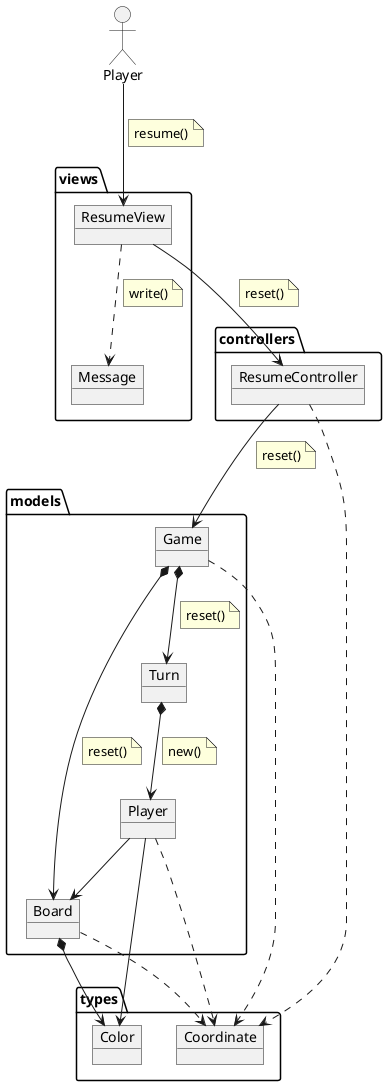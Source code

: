 @startuml resume
allow_mixing

actor :Player: as Playerr

package controllers  {

    object ResumeController{

    }
}

package models  {

    object Board{

    }

    object Game{

    }

    object Turn{

    }
    object Player{

    }
}

package types  {

    object Coordinate{

    }

    object Color{

    }
}


package views {

    object ResumeView{

    }

    object Message{

    }
}

Playerr --> ResumeView
note on link
    resume()
end note
ResumeView --> ResumeController
note on link
    reset()
end note
ResumeView ..> Message
note on link
    write()
end note
ResumeController --> Game
note on link
    reset()
end note
ResumeController ..> Coordinate
Game *-down-> Turn
note on link
    reset()
end note
Game *-down-> Board
note on link
    reset()
end note
Board ..> Coordinate
Board *-> Color
Game ..> Coordinate
Player ..> Coordinate
Player --> Board
Player --> Color
Turn *-down-> Player
note on link
    new()
end note
@enduml
